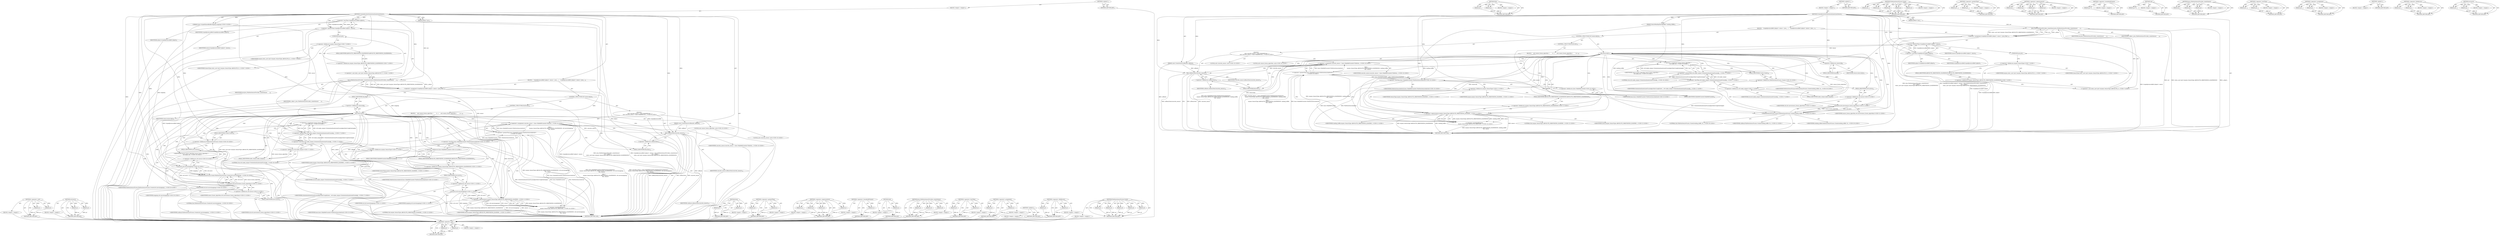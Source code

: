 digraph "std.move" {
vulnerable_141 [label=<(METHOD,&lt;operator&gt;.cast)>];
vulnerable_142 [label=<(PARAM,p1)>];
vulnerable_143 [label=<(PARAM,p2)>];
vulnerable_144 [label=<(BLOCK,&lt;empty&gt;,&lt;empty&gt;)>];
vulnerable_145 [label=<(METHOD_RETURN,ANY)>];
vulnerable_166 [label=<(METHOD,std.move)>];
vulnerable_167 [label=<(PARAM,p1)>];
vulnerable_168 [label=<(PARAM,p2)>];
vulnerable_169 [label=<(BLOCK,&lt;empty&gt;,&lt;empty&gt;)>];
vulnerable_170 [label=<(METHOD_RETURN,ANY)>];
vulnerable_6 [label=<(METHOD,&lt;global&gt;)<SUB>1</SUB>>];
vulnerable_7 [label=<(BLOCK,&lt;empty&gt;,&lt;empty&gt;)<SUB>1</SUB>>];
vulnerable_8 [label=<(METHOD,CreateAbsoluteOrientationQuaternionSensor)<SUB>1</SUB>>];
vulnerable_9 [label=<(PARAM,JNIEnv* env)<SUB>2</SUB>>];
vulnerable_10 [label="<(PARAM,mojo::ScopedSharedBufferMapping mapping)<SUB>3</SUB>>"];
vulnerable_11 [label=<(PARAM,const CreateSensorCallback&amp; callback)<SUB>4</SUB>>];
vulnerable_12 [label=<(BLOCK,{
   ScopedJavaLocalRef&lt;jobject&gt; sensor = Java_...,{
   ScopedJavaLocalRef&lt;jobject&gt; sensor = Java_...)<SUB>4</SUB>>];
vulnerable_13 [label=<(&lt;operator&gt;.assignment,ScopedJavaLocalRef&lt;jobject&gt; sensor = Java_Platf...)<SUB>5</SUB>>];
vulnerable_14 [label=<(&lt;operator&gt;.greaterThan,ScopedJavaLocalRef&lt;jobject&gt; sensor)<SUB>5</SUB>>];
vulnerable_15 [label=<(&lt;operator&gt;.lessThan,ScopedJavaLocalRef&lt;jobject)<SUB>5</SUB>>];
vulnerable_16 [label=<(IDENTIFIER,ScopedJavaLocalRef,ScopedJavaLocalRef&lt;jobject)<SUB>5</SUB>>];
vulnerable_17 [label=<(IDENTIFIER,jobject,ScopedJavaLocalRef&lt;jobject)<SUB>5</SUB>>];
vulnerable_18 [label=<(IDENTIFIER,sensor,ScopedJavaLocalRef&lt;jobject&gt; sensor)<SUB>5</SUB>>];
vulnerable_19 [label=<(Java_PlatformSensorProvider_createSensor,Java_PlatformSensorProvider_createSensor(
     ...)<SUB>5</SUB>>];
vulnerable_20 [label=<(IDENTIFIER,env,Java_PlatformSensorProvider_createSensor(
     ...)<SUB>6</SUB>>];
vulnerable_21 [label=<(IDENTIFIER,j_object_,Java_PlatformSensorProvider_createSensor(
     ...)<SUB>6</SUB>>];
vulnerable_22 [label="<(&lt;operator&gt;.cast,static_cast&lt;jint&gt;(mojom::SensorType::ABSOLUTE_O...)<SUB>7</SUB>>"];
vulnerable_23 [label=<(UNKNOWN,jint,jint)<SUB>7</SUB>>];
vulnerable_24 [label="<(&lt;operator&gt;.fieldAccess,mojom::SensorType::ABSOLUTE_ORIENTATION_QUATERNION)<SUB>7</SUB>>"];
vulnerable_25 [label="<(&lt;operator&gt;.fieldAccess,mojom::SensorType)<SUB>7</SUB>>"];
vulnerable_26 [label="<(IDENTIFIER,mojom,static_cast&lt;jint&gt;(mojom::SensorType::ABSOLUTE_O...)<SUB>7</SUB>>"];
vulnerable_27 [label="<(IDENTIFIER,SensorType,static_cast&lt;jint&gt;(mojom::SensorType::ABSOLUTE_O...)<SUB>7</SUB>>"];
vulnerable_28 [label=<(FIELD_IDENTIFIER,ABSOLUTE_ORIENTATION_QUATERNION,ABSOLUTE_ORIENTATION_QUATERNION)<SUB>7</SUB>>];
vulnerable_29 [label=<(CONTROL_STRUCTURE,IF,if (sensor.obj()))<SUB>9</SUB>>];
vulnerable_30 [label=<(obj,sensor.obj())<SUB>9</SUB>>];
vulnerable_31 [label=<(&lt;operator&gt;.fieldAccess,sensor.obj)<SUB>9</SUB>>];
vulnerable_32 [label=<(IDENTIFIER,sensor,sensor.obj())<SUB>9</SUB>>];
vulnerable_33 [label=<(FIELD_IDENTIFIER,obj,obj)<SUB>9</SUB>>];
vulnerable_34 [label="<(BLOCK,{
     auto concrete_sensor = base::MakeRefCoun...,{
     auto concrete_sensor = base::MakeRefCoun...)<SUB>9</SUB>>"];
vulnerable_35 [label="<(LOCAL,auto concrete_sensor: auto)<SUB>10</SUB>>"];
vulnerable_36 [label="<(&lt;operator&gt;.assignment,concrete_sensor = base::MakeRefCounted&lt;Platform...)<SUB>10</SUB>>"];
vulnerable_37 [label="<(IDENTIFIER,concrete_sensor,concrete_sensor = base::MakeRefCounted&lt;Platform...)<SUB>10</SUB>>"];
vulnerable_38 [label="<(&lt;operator&gt;.greaterThan,base::MakeRefCounted&lt;PlatformSensorAndroid&gt;(
  ...)<SUB>10</SUB>>"];
vulnerable_39 [label="<(&lt;operator&gt;.lessThan,base::MakeRefCounted&lt;PlatformSensorAndroid)<SUB>10</SUB>>"];
vulnerable_40 [label="<(&lt;operator&gt;.fieldAccess,base::MakeRefCounted)<SUB>10</SUB>>"];
vulnerable_41 [label="<(IDENTIFIER,base,base::MakeRefCounted&lt;PlatformSensorAndroid)<SUB>10</SUB>>"];
vulnerable_42 [label=<(FIELD_IDENTIFIER,MakeRefCounted,MakeRefCounted)<SUB>10</SUB>>];
vulnerable_43 [label="<(IDENTIFIER,PlatformSensorAndroid,base::MakeRefCounted&lt;PlatformSensorAndroid)<SUB>10</SUB>>"];
vulnerable_44 [label="<(&lt;operator&gt;.bracketedPrimary,(
        mojom::SensorType::ABSOLUTE_ORIENTATI...)<SUB>10</SUB>>"];
vulnerable_45 [label="<(&lt;operator&gt;.expressionList,mojom::SensorType::ABSOLUTE_ORIENTATION_QUATERN...)<SUB>11</SUB>>"];
vulnerable_46 [label="<(&lt;operator&gt;.fieldAccess,mojom::SensorType::ABSOLUTE_ORIENTATION_QUATERNION)<SUB>11</SUB>>"];
vulnerable_47 [label="<(&lt;operator&gt;.fieldAccess,mojom::SensorType)<SUB>11</SUB>>"];
vulnerable_48 [label="<(IDENTIFIER,mojom,mojom::SensorType::ABSOLUTE_ORIENTATION_QUATERN...)<SUB>11</SUB>>"];
vulnerable_49 [label="<(IDENTIFIER,SensorType,mojom::SensorType::ABSOLUTE_ORIENTATION_QUATERN...)<SUB>11</SUB>>"];
vulnerable_50 [label=<(FIELD_IDENTIFIER,ABSOLUTE_ORIENTATION_QUATERNION,ABSOLUTE_ORIENTATION_QUATERNION)<SUB>11</SUB>>];
vulnerable_51 [label="<(std.move,std::move(mapping))<SUB>11</SUB>>"];
vulnerable_52 [label="<(&lt;operator&gt;.fieldAccess,std::move)<SUB>11</SUB>>"];
vulnerable_53 [label="<(IDENTIFIER,std,std::move(mapping))<SUB>11</SUB>>"];
vulnerable_54 [label=<(FIELD_IDENTIFIER,move,move)<SUB>11</SUB>>];
vulnerable_55 [label="<(IDENTIFIER,mapping,std::move(mapping))<SUB>11</SUB>>"];
vulnerable_56 [label="<(LITERAL,this,mojom::SensorType::ABSOLUTE_ORIENTATION_QUATERN...)<SUB>12</SUB>>"];
vulnerable_57 [label="<(IDENTIFIER,sensor,mojom::SensorType::ABSOLUTE_ORIENTATION_QUATERN...)<SUB>12</SUB>>"];
vulnerable_58 [label=<(Run,callback.Run(concrete_sensor))<SUB>14</SUB>>];
vulnerable_59 [label=<(&lt;operator&gt;.fieldAccess,callback.Run)<SUB>14</SUB>>];
vulnerable_60 [label=<(IDENTIFIER,callback,callback.Run(concrete_sensor))<SUB>14</SUB>>];
vulnerable_61 [label=<(FIELD_IDENTIFIER,Run,Run)<SUB>14</SUB>>];
vulnerable_62 [label=<(IDENTIFIER,concrete_sensor,callback.Run(concrete_sensor))<SUB>14</SUB>>];
vulnerable_63 [label=<(CONTROL_STRUCTURE,ELSE,else)<SUB>15</SUB>>];
vulnerable_64 [label=<(BLOCK,{
    auto sensor_fusion_algorithm =
        st...,{
    auto sensor_fusion_algorithm =
        st...)<SUB>15</SUB>>];
vulnerable_65 [label="<(LOCAL,auto sensor_fusion_algorithm: auto)<SUB>16</SUB>>"];
vulnerable_66 [label="<(&lt;operator&gt;.assignment,sensor_fusion_algorithm =
        std::make_uni...)<SUB>16</SUB>>"];
vulnerable_67 [label="<(IDENTIFIER,sensor_fusion_algorithm,sensor_fusion_algorithm =
        std::make_uni...)<SUB>16</SUB>>"];
vulnerable_68 [label="<(&lt;operator&gt;.greaterThan,std::make_unique&lt;OrientationQuaternionFusionAlg...)<SUB>17</SUB>>"];
vulnerable_69 [label="<(&lt;operator&gt;.lessThan,std::make_unique&lt;OrientationQuaternionFusionAlg...)<SUB>17</SUB>>"];
vulnerable_70 [label="<(&lt;operator&gt;.fieldAccess,std::make_unique)<SUB>17</SUB>>"];
vulnerable_71 [label="<(IDENTIFIER,std,std::make_unique&lt;OrientationQuaternionFusionAlg...)<SUB>17</SUB>>"];
vulnerable_72 [label=<(FIELD_IDENTIFIER,make_unique,make_unique)<SUB>17</SUB>>];
vulnerable_73 [label="<(IDENTIFIER,OrientationQuaternionFusionAlgorithmUsingEulerA...,std::make_unique&lt;OrientationQuaternionFusionAlg...)<SUB>17</SUB>>"];
vulnerable_74 [label="<(LITERAL,true,std::make_unique&lt;OrientationQuaternionFusionAlg...)<SUB>18</SUB>>"];
vulnerable_75 [label="<(PlatformSensorFusion.Create,PlatformSensorFusion::Create(std::move(mapping)...)<SUB>20</SUB>>"];
vulnerable_76 [label="<(&lt;operator&gt;.fieldAccess,PlatformSensorFusion::Create)<SUB>20</SUB>>"];
vulnerable_77 [label="<(IDENTIFIER,PlatformSensorFusion,PlatformSensorFusion::Create(std::move(mapping)...)<SUB>20</SUB>>"];
vulnerable_78 [label=<(FIELD_IDENTIFIER,Create,Create)<SUB>20</SUB>>];
vulnerable_79 [label="<(std.move,std::move(mapping))<SUB>20</SUB>>"];
vulnerable_80 [label="<(&lt;operator&gt;.fieldAccess,std::move)<SUB>20</SUB>>"];
vulnerable_81 [label="<(IDENTIFIER,std,std::move(mapping))<SUB>20</SUB>>"];
vulnerable_82 [label=<(FIELD_IDENTIFIER,move,move)<SUB>20</SUB>>];
vulnerable_83 [label="<(IDENTIFIER,mapping,std::move(mapping))<SUB>20</SUB>>"];
vulnerable_84 [label="<(LITERAL,this,PlatformSensorFusion::Create(std::move(mapping)...)<SUB>20</SUB>>"];
vulnerable_85 [label="<(std.move,std::move(sensor_fusion_algorithm))<SUB>21</SUB>>"];
vulnerable_86 [label="<(&lt;operator&gt;.fieldAccess,std::move)<SUB>21</SUB>>"];
vulnerable_87 [label="<(IDENTIFIER,std,std::move(sensor_fusion_algorithm))<SUB>21</SUB>>"];
vulnerable_88 [label=<(FIELD_IDENTIFIER,move,move)<SUB>21</SUB>>];
vulnerable_89 [label="<(IDENTIFIER,sensor_fusion_algorithm,std::move(sensor_fusion_algorithm))<SUB>21</SUB>>"];
vulnerable_90 [label="<(IDENTIFIER,callback,PlatformSensorFusion::Create(std::move(mapping)...)<SUB>21</SUB>>"];
vulnerable_91 [label=<(METHOD_RETURN,void)<SUB>1</SUB>>];
vulnerable_93 [label=<(METHOD_RETURN,ANY)<SUB>1</SUB>>];
vulnerable_171 [label=<(METHOD,Run)>];
vulnerable_172 [label=<(PARAM,p1)>];
vulnerable_173 [label=<(PARAM,p2)>];
vulnerable_174 [label=<(BLOCK,&lt;empty&gt;,&lt;empty&gt;)>];
vulnerable_175 [label=<(METHOD_RETURN,ANY)>];
vulnerable_125 [label=<(METHOD,&lt;operator&gt;.greaterThan)>];
vulnerable_126 [label=<(PARAM,p1)>];
vulnerable_127 [label=<(PARAM,p2)>];
vulnerable_128 [label=<(BLOCK,&lt;empty&gt;,&lt;empty&gt;)>];
vulnerable_129 [label=<(METHOD_RETURN,ANY)>];
vulnerable_159 [label=<(METHOD,&lt;operator&gt;.expressionList)>];
vulnerable_160 [label=<(PARAM,p1)>];
vulnerable_161 [label=<(PARAM,p2)>];
vulnerable_162 [label=<(PARAM,p3)>];
vulnerable_163 [label=<(PARAM,p4)>];
vulnerable_164 [label=<(BLOCK,&lt;empty&gt;,&lt;empty&gt;)>];
vulnerable_165 [label=<(METHOD_RETURN,ANY)>];
vulnerable_155 [label=<(METHOD,&lt;operator&gt;.bracketedPrimary)>];
vulnerable_156 [label=<(PARAM,p1)>];
vulnerable_157 [label=<(BLOCK,&lt;empty&gt;,&lt;empty&gt;)>];
vulnerable_158 [label=<(METHOD_RETURN,ANY)>];
vulnerable_151 [label=<(METHOD,obj)>];
vulnerable_152 [label=<(PARAM,p1)>];
vulnerable_153 [label=<(BLOCK,&lt;empty&gt;,&lt;empty&gt;)>];
vulnerable_154 [label=<(METHOD_RETURN,ANY)>];
vulnerable_135 [label=<(METHOD,Java_PlatformSensorProvider_createSensor)>];
vulnerable_136 [label=<(PARAM,p1)>];
vulnerable_137 [label=<(PARAM,p2)>];
vulnerable_138 [label=<(PARAM,p3)>];
vulnerable_139 [label=<(BLOCK,&lt;empty&gt;,&lt;empty&gt;)>];
vulnerable_140 [label=<(METHOD_RETURN,ANY)>];
vulnerable_130 [label=<(METHOD,&lt;operator&gt;.lessThan)>];
vulnerable_131 [label=<(PARAM,p1)>];
vulnerable_132 [label=<(PARAM,p2)>];
vulnerable_133 [label=<(BLOCK,&lt;empty&gt;,&lt;empty&gt;)>];
vulnerable_134 [label=<(METHOD_RETURN,ANY)>];
vulnerable_120 [label=<(METHOD,&lt;operator&gt;.assignment)>];
vulnerable_121 [label=<(PARAM,p1)>];
vulnerable_122 [label=<(PARAM,p2)>];
vulnerable_123 [label=<(BLOCK,&lt;empty&gt;,&lt;empty&gt;)>];
vulnerable_124 [label=<(METHOD_RETURN,ANY)>];
vulnerable_114 [label=<(METHOD,&lt;global&gt;)<SUB>1</SUB>>];
vulnerable_115 [label=<(BLOCK,&lt;empty&gt;,&lt;empty&gt;)>];
vulnerable_116 [label=<(METHOD_RETURN,ANY)>];
vulnerable_146 [label=<(METHOD,&lt;operator&gt;.fieldAccess)>];
vulnerable_147 [label=<(PARAM,p1)>];
vulnerable_148 [label=<(PARAM,p2)>];
vulnerable_149 [label=<(BLOCK,&lt;empty&gt;,&lt;empty&gt;)>];
vulnerable_150 [label=<(METHOD_RETURN,ANY)>];
vulnerable_176 [label=<(METHOD,PlatformSensorFusion.Create)>];
vulnerable_177 [label=<(PARAM,p1)>];
vulnerable_178 [label=<(PARAM,p2)>];
vulnerable_179 [label=<(PARAM,p3)>];
vulnerable_180 [label=<(PARAM,p4)>];
vulnerable_181 [label=<(PARAM,p5)>];
vulnerable_182 [label=<(BLOCK,&lt;empty&gt;,&lt;empty&gt;)>];
vulnerable_183 [label=<(METHOD_RETURN,ANY)>];
fixed_133 [label=<(METHOD,&lt;operator&gt;.cast)>];
fixed_134 [label=<(PARAM,p1)>];
fixed_135 [label=<(PARAM,p2)>];
fixed_136 [label=<(BLOCK,&lt;empty&gt;,&lt;empty&gt;)>];
fixed_137 [label=<(METHOD_RETURN,ANY)>];
fixed_158 [label=<(METHOD,Run)>];
fixed_159 [label=<(PARAM,p1)>];
fixed_160 [label=<(PARAM,p2)>];
fixed_161 [label=<(BLOCK,&lt;empty&gt;,&lt;empty&gt;)>];
fixed_162 [label=<(METHOD_RETURN,ANY)>];
fixed_6 [label=<(METHOD,&lt;global&gt;)<SUB>1</SUB>>];
fixed_7 [label=<(BLOCK,&lt;empty&gt;,&lt;empty&gt;)<SUB>1</SUB>>];
fixed_8 [label=<(METHOD,CreateAbsoluteOrientationQuaternionSensor)<SUB>1</SUB>>];
fixed_9 [label=<(PARAM,JNIEnv* env)<SUB>2</SUB>>];
fixed_10 [label=<(PARAM,SensorReadingSharedBuffer* reading_buffer)<SUB>3</SUB>>];
fixed_11 [label=<(PARAM,const CreateSensorCallback&amp; callback)<SUB>4</SUB>>];
fixed_12 [label=<(BLOCK,{
   ScopedJavaLocalRef&lt;jobject&gt; sensor = Java_...,{
   ScopedJavaLocalRef&lt;jobject&gt; sensor = Java_...)<SUB>4</SUB>>];
fixed_13 [label=<(&lt;operator&gt;.assignment,ScopedJavaLocalRef&lt;jobject&gt; sensor = Java_Platf...)<SUB>5</SUB>>];
fixed_14 [label=<(&lt;operator&gt;.greaterThan,ScopedJavaLocalRef&lt;jobject&gt; sensor)<SUB>5</SUB>>];
fixed_15 [label=<(&lt;operator&gt;.lessThan,ScopedJavaLocalRef&lt;jobject)<SUB>5</SUB>>];
fixed_16 [label=<(IDENTIFIER,ScopedJavaLocalRef,ScopedJavaLocalRef&lt;jobject)<SUB>5</SUB>>];
fixed_17 [label=<(IDENTIFIER,jobject,ScopedJavaLocalRef&lt;jobject)<SUB>5</SUB>>];
fixed_18 [label=<(IDENTIFIER,sensor,ScopedJavaLocalRef&lt;jobject&gt; sensor)<SUB>5</SUB>>];
fixed_19 [label=<(Java_PlatformSensorProvider_createSensor,Java_PlatformSensorProvider_createSensor(
     ...)<SUB>5</SUB>>];
fixed_20 [label=<(IDENTIFIER,env,Java_PlatformSensorProvider_createSensor(
     ...)<SUB>6</SUB>>];
fixed_21 [label=<(IDENTIFIER,j_object_,Java_PlatformSensorProvider_createSensor(
     ...)<SUB>6</SUB>>];
fixed_22 [label="<(&lt;operator&gt;.cast,static_cast&lt;jint&gt;(mojom::SensorType::ABSOLUTE_O...)<SUB>7</SUB>>"];
fixed_23 [label=<(UNKNOWN,jint,jint)<SUB>7</SUB>>];
fixed_24 [label="<(&lt;operator&gt;.fieldAccess,mojom::SensorType::ABSOLUTE_ORIENTATION_QUATERNION)<SUB>7</SUB>>"];
fixed_25 [label="<(&lt;operator&gt;.fieldAccess,mojom::SensorType)<SUB>7</SUB>>"];
fixed_26 [label="<(IDENTIFIER,mojom,static_cast&lt;jint&gt;(mojom::SensorType::ABSOLUTE_O...)<SUB>7</SUB>>"];
fixed_27 [label="<(IDENTIFIER,SensorType,static_cast&lt;jint&gt;(mojom::SensorType::ABSOLUTE_O...)<SUB>7</SUB>>"];
fixed_28 [label=<(FIELD_IDENTIFIER,ABSOLUTE_ORIENTATION_QUATERNION,ABSOLUTE_ORIENTATION_QUATERNION)<SUB>7</SUB>>];
fixed_29 [label=<(CONTROL_STRUCTURE,IF,if (sensor.obj()))<SUB>9</SUB>>];
fixed_30 [label=<(obj,sensor.obj())<SUB>9</SUB>>];
fixed_31 [label=<(&lt;operator&gt;.fieldAccess,sensor.obj)<SUB>9</SUB>>];
fixed_32 [label=<(IDENTIFIER,sensor,sensor.obj())<SUB>9</SUB>>];
fixed_33 [label=<(FIELD_IDENTIFIER,obj,obj)<SUB>9</SUB>>];
fixed_34 [label="<(BLOCK,{
     auto concrete_sensor = base::MakeRefCoun...,{
     auto concrete_sensor = base::MakeRefCoun...)<SUB>9</SUB>>"];
fixed_35 [label="<(LOCAL,auto concrete_sensor: auto)<SUB>10</SUB>>"];
fixed_36 [label="<(&lt;operator&gt;.assignment,concrete_sensor = base::MakeRefCounted&lt;Platform...)<SUB>10</SUB>>"];
fixed_37 [label="<(IDENTIFIER,concrete_sensor,concrete_sensor = base::MakeRefCounted&lt;Platform...)<SUB>10</SUB>>"];
fixed_38 [label="<(&lt;operator&gt;.greaterThan,base::MakeRefCounted&lt;PlatformSensorAndroid&gt;(
  ...)<SUB>10</SUB>>"];
fixed_39 [label="<(&lt;operator&gt;.lessThan,base::MakeRefCounted&lt;PlatformSensorAndroid)<SUB>10</SUB>>"];
fixed_40 [label="<(&lt;operator&gt;.fieldAccess,base::MakeRefCounted)<SUB>10</SUB>>"];
fixed_41 [label="<(IDENTIFIER,base,base::MakeRefCounted&lt;PlatformSensorAndroid)<SUB>10</SUB>>"];
fixed_42 [label=<(FIELD_IDENTIFIER,MakeRefCounted,MakeRefCounted)<SUB>10</SUB>>];
fixed_43 [label="<(IDENTIFIER,PlatformSensorAndroid,base::MakeRefCounted&lt;PlatformSensorAndroid)<SUB>10</SUB>>"];
fixed_44 [label="<(&lt;operator&gt;.bracketedPrimary,(
        mojom::SensorType::ABSOLUTE_ORIENTATI...)<SUB>10</SUB>>"];
fixed_45 [label="<(&lt;operator&gt;.expressionList,mojom::SensorType::ABSOLUTE_ORIENTATION_QUATERN...)<SUB>11</SUB>>"];
fixed_46 [label="<(&lt;operator&gt;.fieldAccess,mojom::SensorType::ABSOLUTE_ORIENTATION_QUATERNION)<SUB>11</SUB>>"];
fixed_47 [label="<(&lt;operator&gt;.fieldAccess,mojom::SensorType)<SUB>11</SUB>>"];
fixed_48 [label="<(IDENTIFIER,mojom,mojom::SensorType::ABSOLUTE_ORIENTATION_QUATERN...)<SUB>11</SUB>>"];
fixed_49 [label="<(IDENTIFIER,SensorType,mojom::SensorType::ABSOLUTE_ORIENTATION_QUATERN...)<SUB>11</SUB>>"];
fixed_50 [label=<(FIELD_IDENTIFIER,ABSOLUTE_ORIENTATION_QUATERNION,ABSOLUTE_ORIENTATION_QUATERNION)<SUB>11</SUB>>];
fixed_51 [label="<(IDENTIFIER,reading_buffer,mojom::SensorType::ABSOLUTE_ORIENTATION_QUATERN...)<SUB>11</SUB>>"];
fixed_52 [label="<(LITERAL,this,mojom::SensorType::ABSOLUTE_ORIENTATION_QUATERN...)<SUB>12</SUB>>"];
fixed_53 [label="<(IDENTIFIER,sensor,mojom::SensorType::ABSOLUTE_ORIENTATION_QUATERN...)<SUB>12</SUB>>"];
fixed_54 [label=<(Run,callback.Run(concrete_sensor))<SUB>14</SUB>>];
fixed_55 [label=<(&lt;operator&gt;.fieldAccess,callback.Run)<SUB>14</SUB>>];
fixed_56 [label=<(IDENTIFIER,callback,callback.Run(concrete_sensor))<SUB>14</SUB>>];
fixed_57 [label=<(FIELD_IDENTIFIER,Run,Run)<SUB>14</SUB>>];
fixed_58 [label=<(IDENTIFIER,concrete_sensor,callback.Run(concrete_sensor))<SUB>14</SUB>>];
fixed_59 [label=<(CONTROL_STRUCTURE,ELSE,else)<SUB>15</SUB>>];
fixed_60 [label=<(BLOCK,{
    auto sensor_fusion_algorithm =
        st...,{
    auto sensor_fusion_algorithm =
        st...)<SUB>15</SUB>>];
fixed_61 [label="<(LOCAL,auto sensor_fusion_algorithm: auto)<SUB>16</SUB>>"];
fixed_62 [label="<(&lt;operator&gt;.assignment,sensor_fusion_algorithm =
        std::make_uni...)<SUB>16</SUB>>"];
fixed_63 [label="<(IDENTIFIER,sensor_fusion_algorithm,sensor_fusion_algorithm =
        std::make_uni...)<SUB>16</SUB>>"];
fixed_64 [label="<(&lt;operator&gt;.greaterThan,std::make_unique&lt;OrientationQuaternionFusionAlg...)<SUB>17</SUB>>"];
fixed_65 [label="<(&lt;operator&gt;.lessThan,std::make_unique&lt;OrientationQuaternionFusionAlg...)<SUB>17</SUB>>"];
fixed_66 [label="<(&lt;operator&gt;.fieldAccess,std::make_unique)<SUB>17</SUB>>"];
fixed_67 [label="<(IDENTIFIER,std,std::make_unique&lt;OrientationQuaternionFusionAlg...)<SUB>17</SUB>>"];
fixed_68 [label=<(FIELD_IDENTIFIER,make_unique,make_unique)<SUB>17</SUB>>];
fixed_69 [label="<(IDENTIFIER,OrientationQuaternionFusionAlgorithmUsingEulerA...,std::make_unique&lt;OrientationQuaternionFusionAlg...)<SUB>17</SUB>>"];
fixed_70 [label="<(LITERAL,true,std::make_unique&lt;OrientationQuaternionFusionAlg...)<SUB>18</SUB>>"];
fixed_71 [label="<(PlatformSensorFusion.Create,PlatformSensorFusion::Create(reading_buffer, th...)<SUB>20</SUB>>"];
fixed_72 [label="<(&lt;operator&gt;.fieldAccess,PlatformSensorFusion::Create)<SUB>20</SUB>>"];
fixed_73 [label="<(IDENTIFIER,PlatformSensorFusion,PlatformSensorFusion::Create(reading_buffer, th...)<SUB>20</SUB>>"];
fixed_74 [label=<(FIELD_IDENTIFIER,Create,Create)<SUB>20</SUB>>];
fixed_75 [label="<(IDENTIFIER,reading_buffer,PlatformSensorFusion::Create(reading_buffer, th...)<SUB>20</SUB>>"];
fixed_76 [label="<(LITERAL,this,PlatformSensorFusion::Create(reading_buffer, th...)<SUB>20</SUB>>"];
fixed_77 [label="<(std.move,std::move(sensor_fusion_algorithm))<SUB>21</SUB>>"];
fixed_78 [label="<(&lt;operator&gt;.fieldAccess,std::move)<SUB>21</SUB>>"];
fixed_79 [label="<(IDENTIFIER,std,std::move(sensor_fusion_algorithm))<SUB>21</SUB>>"];
fixed_80 [label=<(FIELD_IDENTIFIER,move,move)<SUB>21</SUB>>];
fixed_81 [label="<(IDENTIFIER,sensor_fusion_algorithm,std::move(sensor_fusion_algorithm))<SUB>21</SUB>>"];
fixed_82 [label="<(IDENTIFIER,callback,PlatformSensorFusion::Create(reading_buffer, th...)<SUB>21</SUB>>"];
fixed_83 [label=<(METHOD_RETURN,void)<SUB>1</SUB>>];
fixed_85 [label=<(METHOD_RETURN,ANY)<SUB>1</SUB>>];
fixed_163 [label=<(METHOD,PlatformSensorFusion.Create)>];
fixed_164 [label=<(PARAM,p1)>];
fixed_165 [label=<(PARAM,p2)>];
fixed_166 [label=<(PARAM,p3)>];
fixed_167 [label=<(PARAM,p4)>];
fixed_168 [label=<(PARAM,p5)>];
fixed_169 [label=<(BLOCK,&lt;empty&gt;,&lt;empty&gt;)>];
fixed_170 [label=<(METHOD_RETURN,ANY)>];
fixed_117 [label=<(METHOD,&lt;operator&gt;.greaterThan)>];
fixed_118 [label=<(PARAM,p1)>];
fixed_119 [label=<(PARAM,p2)>];
fixed_120 [label=<(BLOCK,&lt;empty&gt;,&lt;empty&gt;)>];
fixed_121 [label=<(METHOD_RETURN,ANY)>];
fixed_151 [label=<(METHOD,&lt;operator&gt;.expressionList)>];
fixed_152 [label=<(PARAM,p1)>];
fixed_153 [label=<(PARAM,p2)>];
fixed_154 [label=<(PARAM,p3)>];
fixed_155 [label=<(PARAM,p4)>];
fixed_156 [label=<(BLOCK,&lt;empty&gt;,&lt;empty&gt;)>];
fixed_157 [label=<(METHOD_RETURN,ANY)>];
fixed_147 [label=<(METHOD,&lt;operator&gt;.bracketedPrimary)>];
fixed_148 [label=<(PARAM,p1)>];
fixed_149 [label=<(BLOCK,&lt;empty&gt;,&lt;empty&gt;)>];
fixed_150 [label=<(METHOD_RETURN,ANY)>];
fixed_143 [label=<(METHOD,obj)>];
fixed_144 [label=<(PARAM,p1)>];
fixed_145 [label=<(BLOCK,&lt;empty&gt;,&lt;empty&gt;)>];
fixed_146 [label=<(METHOD_RETURN,ANY)>];
fixed_127 [label=<(METHOD,Java_PlatformSensorProvider_createSensor)>];
fixed_128 [label=<(PARAM,p1)>];
fixed_129 [label=<(PARAM,p2)>];
fixed_130 [label=<(PARAM,p3)>];
fixed_131 [label=<(BLOCK,&lt;empty&gt;,&lt;empty&gt;)>];
fixed_132 [label=<(METHOD_RETURN,ANY)>];
fixed_122 [label=<(METHOD,&lt;operator&gt;.lessThan)>];
fixed_123 [label=<(PARAM,p1)>];
fixed_124 [label=<(PARAM,p2)>];
fixed_125 [label=<(BLOCK,&lt;empty&gt;,&lt;empty&gt;)>];
fixed_126 [label=<(METHOD_RETURN,ANY)>];
fixed_112 [label=<(METHOD,&lt;operator&gt;.assignment)>];
fixed_113 [label=<(PARAM,p1)>];
fixed_114 [label=<(PARAM,p2)>];
fixed_115 [label=<(BLOCK,&lt;empty&gt;,&lt;empty&gt;)>];
fixed_116 [label=<(METHOD_RETURN,ANY)>];
fixed_106 [label=<(METHOD,&lt;global&gt;)<SUB>1</SUB>>];
fixed_107 [label=<(BLOCK,&lt;empty&gt;,&lt;empty&gt;)>];
fixed_108 [label=<(METHOD_RETURN,ANY)>];
fixed_138 [label=<(METHOD,&lt;operator&gt;.fieldAccess)>];
fixed_139 [label=<(PARAM,p1)>];
fixed_140 [label=<(PARAM,p2)>];
fixed_141 [label=<(BLOCK,&lt;empty&gt;,&lt;empty&gt;)>];
fixed_142 [label=<(METHOD_RETURN,ANY)>];
fixed_171 [label=<(METHOD,std.move)>];
fixed_172 [label=<(PARAM,p1)>];
fixed_173 [label=<(PARAM,p2)>];
fixed_174 [label=<(BLOCK,&lt;empty&gt;,&lt;empty&gt;)>];
fixed_175 [label=<(METHOD_RETURN,ANY)>];
vulnerable_141 -> vulnerable_142  [key=0, label="AST: "];
vulnerable_141 -> vulnerable_142  [key=1, label="DDG: "];
vulnerable_141 -> vulnerable_144  [key=0, label="AST: "];
vulnerable_141 -> vulnerable_143  [key=0, label="AST: "];
vulnerable_141 -> vulnerable_143  [key=1, label="DDG: "];
vulnerable_141 -> vulnerable_145  [key=0, label="AST: "];
vulnerable_141 -> vulnerable_145  [key=1, label="CFG: "];
vulnerable_142 -> vulnerable_145  [key=0, label="DDG: p1"];
vulnerable_143 -> vulnerable_145  [key=0, label="DDG: p2"];
vulnerable_144 -> fixed_133  [key=0];
vulnerable_145 -> fixed_133  [key=0];
vulnerable_166 -> vulnerable_167  [key=0, label="AST: "];
vulnerable_166 -> vulnerable_167  [key=1, label="DDG: "];
vulnerable_166 -> vulnerable_169  [key=0, label="AST: "];
vulnerable_166 -> vulnerable_168  [key=0, label="AST: "];
vulnerable_166 -> vulnerable_168  [key=1, label="DDG: "];
vulnerable_166 -> vulnerable_170  [key=0, label="AST: "];
vulnerable_166 -> vulnerable_170  [key=1, label="CFG: "];
vulnerable_167 -> vulnerable_170  [key=0, label="DDG: p1"];
vulnerable_168 -> vulnerable_170  [key=0, label="DDG: p2"];
vulnerable_169 -> fixed_133  [key=0];
vulnerable_170 -> fixed_133  [key=0];
vulnerable_6 -> vulnerable_7  [key=0, label="AST: "];
vulnerable_6 -> vulnerable_93  [key=0, label="AST: "];
vulnerable_6 -> vulnerable_93  [key=1, label="CFG: "];
vulnerable_7 -> vulnerable_8  [key=0, label="AST: "];
vulnerable_8 -> vulnerable_9  [key=0, label="AST: "];
vulnerable_8 -> vulnerable_9  [key=1, label="DDG: "];
vulnerable_8 -> vulnerable_10  [key=0, label="AST: "];
vulnerable_8 -> vulnerable_10  [key=1, label="DDG: "];
vulnerable_8 -> vulnerable_11  [key=0, label="AST: "];
vulnerable_8 -> vulnerable_11  [key=1, label="DDG: "];
vulnerable_8 -> vulnerable_12  [key=0, label="AST: "];
vulnerable_8 -> vulnerable_91  [key=0, label="AST: "];
vulnerable_8 -> vulnerable_15  [key=0, label="CFG: "];
vulnerable_8 -> vulnerable_15  [key=1, label="DDG: "];
vulnerable_8 -> vulnerable_14  [key=0, label="DDG: "];
vulnerable_8 -> vulnerable_19  [key=0, label="DDG: "];
vulnerable_8 -> vulnerable_58  [key=0, label="DDG: "];
vulnerable_8 -> vulnerable_75  [key=0, label="DDG: "];
vulnerable_8 -> vulnerable_39  [key=0, label="DDG: "];
vulnerable_8 -> vulnerable_68  [key=0, label="DDG: "];
vulnerable_8 -> vulnerable_79  [key=0, label="DDG: "];
vulnerable_8 -> vulnerable_85  [key=0, label="DDG: "];
vulnerable_8 -> vulnerable_45  [key=0, label="DDG: "];
vulnerable_8 -> vulnerable_69  [key=0, label="DDG: "];
vulnerable_8 -> vulnerable_51  [key=0, label="DDG: "];
vulnerable_9 -> vulnerable_19  [key=0, label="DDG: env"];
vulnerable_10 -> vulnerable_79  [key=0, label="DDG: mapping"];
vulnerable_10 -> vulnerable_51  [key=0, label="DDG: mapping"];
vulnerable_11 -> vulnerable_91  [key=0, label="DDG: callback"];
vulnerable_11 -> vulnerable_58  [key=0, label="DDG: callback"];
vulnerable_11 -> vulnerable_75  [key=0, label="DDG: callback"];
vulnerable_12 -> vulnerable_13  [key=0, label="AST: "];
vulnerable_12 -> vulnerable_29  [key=0, label="AST: "];
vulnerable_13 -> vulnerable_14  [key=0, label="AST: "];
vulnerable_13 -> vulnerable_19  [key=0, label="AST: "];
vulnerable_13 -> vulnerable_33  [key=0, label="CFG: "];
vulnerable_13 -> vulnerable_91  [key=0, label="DDG: ScopedJavaLocalRef&lt;jobject&gt; sensor"];
vulnerable_13 -> vulnerable_91  [key=1, label="DDG: Java_PlatformSensorProvider_createSensor(
       env, j_object_,
       static_cast&lt;jint&gt;(mojom::SensorType::ABSOLUTE_ORIENTATION_QUATERNION))"];
vulnerable_13 -> vulnerable_91  [key=2, label="DDG: ScopedJavaLocalRef&lt;jobject&gt; sensor = Java_PlatformSensorProvider_createSensor(
       env, j_object_,
       static_cast&lt;jint&gt;(mojom::SensorType::ABSOLUTE_ORIENTATION_QUATERNION))"];
vulnerable_14 -> vulnerable_15  [key=0, label="AST: "];
vulnerable_14 -> vulnerable_18  [key=0, label="AST: "];
vulnerable_14 -> vulnerable_23  [key=0, label="CFG: "];
vulnerable_14 -> vulnerable_91  [key=0, label="DDG: ScopedJavaLocalRef&lt;jobject"];
vulnerable_14 -> vulnerable_30  [key=0, label="DDG: sensor"];
vulnerable_14 -> vulnerable_45  [key=0, label="DDG: sensor"];
vulnerable_15 -> vulnerable_16  [key=0, label="AST: "];
vulnerable_15 -> vulnerable_17  [key=0, label="AST: "];
vulnerable_15 -> vulnerable_14  [key=0, label="CFG: "];
vulnerable_15 -> vulnerable_14  [key=1, label="DDG: ScopedJavaLocalRef"];
vulnerable_15 -> vulnerable_14  [key=2, label="DDG: jobject"];
vulnerable_15 -> vulnerable_91  [key=0, label="DDG: jobject"];
vulnerable_15 -> vulnerable_91  [key=1, label="DDG: ScopedJavaLocalRef"];
vulnerable_16 -> fixed_133  [key=0];
vulnerable_17 -> fixed_133  [key=0];
vulnerable_18 -> fixed_133  [key=0];
vulnerable_19 -> vulnerable_20  [key=0, label="AST: "];
vulnerable_19 -> vulnerable_21  [key=0, label="AST: "];
vulnerable_19 -> vulnerable_22  [key=0, label="AST: "];
vulnerable_19 -> vulnerable_13  [key=0, label="CFG: "];
vulnerable_19 -> vulnerable_13  [key=1, label="DDG: env"];
vulnerable_19 -> vulnerable_13  [key=2, label="DDG: j_object_"];
vulnerable_19 -> vulnerable_13  [key=3, label="DDG: static_cast&lt;jint&gt;(mojom::SensorType::ABSOLUTE_ORIENTATION_QUATERNION)"];
vulnerable_19 -> vulnerable_91  [key=0, label="DDG: env"];
vulnerable_19 -> vulnerable_91  [key=1, label="DDG: static_cast&lt;jint&gt;(mojom::SensorType::ABSOLUTE_ORIENTATION_QUATERNION)"];
vulnerable_19 -> vulnerable_91  [key=2, label="DDG: j_object_"];
vulnerable_20 -> fixed_133  [key=0];
vulnerable_21 -> fixed_133  [key=0];
vulnerable_22 -> vulnerable_23  [key=0, label="AST: "];
vulnerable_22 -> vulnerable_24  [key=0, label="AST: "];
vulnerable_22 -> vulnerable_19  [key=0, label="CFG: "];
vulnerable_23 -> vulnerable_25  [key=0, label="CFG: "];
vulnerable_24 -> vulnerable_25  [key=0, label="AST: "];
vulnerable_24 -> vulnerable_28  [key=0, label="AST: "];
vulnerable_24 -> vulnerable_22  [key=0, label="CFG: "];
vulnerable_25 -> vulnerable_26  [key=0, label="AST: "];
vulnerable_25 -> vulnerable_27  [key=0, label="AST: "];
vulnerable_25 -> vulnerable_28  [key=0, label="CFG: "];
vulnerable_26 -> fixed_133  [key=0];
vulnerable_27 -> fixed_133  [key=0];
vulnerable_28 -> vulnerable_24  [key=0, label="CFG: "];
vulnerable_29 -> vulnerable_30  [key=0, label="AST: "];
vulnerable_29 -> vulnerable_34  [key=0, label="AST: "];
vulnerable_29 -> vulnerable_63  [key=0, label="AST: "];
vulnerable_30 -> vulnerable_31  [key=0, label="AST: "];
vulnerable_30 -> vulnerable_42  [key=0, label="CFG: "];
vulnerable_30 -> vulnerable_42  [key=1, label="CDG: "];
vulnerable_30 -> vulnerable_72  [key=0, label="CFG: "];
vulnerable_30 -> vulnerable_72  [key=1, label="CDG: "];
vulnerable_30 -> vulnerable_91  [key=0, label="DDG: sensor.obj()"];
vulnerable_30 -> vulnerable_45  [key=0, label="DDG: sensor.obj"];
vulnerable_30 -> vulnerable_45  [key=1, label="CDG: "];
vulnerable_30 -> vulnerable_47  [key=0, label="CDG: "];
vulnerable_30 -> vulnerable_68  [key=0, label="CDG: "];
vulnerable_30 -> vulnerable_51  [key=0, label="CDG: "];
vulnerable_30 -> vulnerable_66  [key=0, label="CDG: "];
vulnerable_30 -> vulnerable_75  [key=0, label="CDG: "];
vulnerable_30 -> vulnerable_52  [key=0, label="CDG: "];
vulnerable_30 -> vulnerable_46  [key=0, label="CDG: "];
vulnerable_30 -> vulnerable_85  [key=0, label="CDG: "];
vulnerable_30 -> vulnerable_38  [key=0, label="CDG: "];
vulnerable_30 -> vulnerable_69  [key=0, label="CDG: "];
vulnerable_30 -> vulnerable_40  [key=0, label="CDG: "];
vulnerable_30 -> vulnerable_76  [key=0, label="CDG: "];
vulnerable_30 -> vulnerable_50  [key=0, label="CDG: "];
vulnerable_30 -> vulnerable_59  [key=0, label="CDG: "];
vulnerable_30 -> vulnerable_44  [key=0, label="CDG: "];
vulnerable_30 -> vulnerable_82  [key=0, label="CDG: "];
vulnerable_30 -> vulnerable_54  [key=0, label="CDG: "];
vulnerable_30 -> vulnerable_79  [key=0, label="CDG: "];
vulnerable_30 -> vulnerable_80  [key=0, label="CDG: "];
vulnerable_30 -> vulnerable_58  [key=0, label="CDG: "];
vulnerable_30 -> vulnerable_61  [key=0, label="CDG: "];
vulnerable_30 -> vulnerable_36  [key=0, label="CDG: "];
vulnerable_30 -> vulnerable_88  [key=0, label="CDG: "];
vulnerable_30 -> vulnerable_70  [key=0, label="CDG: "];
vulnerable_30 -> vulnerable_78  [key=0, label="CDG: "];
vulnerable_30 -> vulnerable_39  [key=0, label="CDG: "];
vulnerable_30 -> vulnerable_86  [key=0, label="CDG: "];
vulnerable_31 -> vulnerable_32  [key=0, label="AST: "];
vulnerable_31 -> vulnerable_33  [key=0, label="AST: "];
vulnerable_31 -> vulnerable_30  [key=0, label="CFG: "];
vulnerable_32 -> fixed_133  [key=0];
vulnerable_33 -> vulnerable_31  [key=0, label="CFG: "];
vulnerable_34 -> vulnerable_35  [key=0, label="AST: "];
vulnerable_34 -> vulnerable_36  [key=0, label="AST: "];
vulnerable_34 -> vulnerable_58  [key=0, label="AST: "];
vulnerable_35 -> fixed_133  [key=0];
vulnerable_36 -> vulnerable_37  [key=0, label="AST: "];
vulnerable_36 -> vulnerable_38  [key=0, label="AST: "];
vulnerable_36 -> vulnerable_61  [key=0, label="CFG: "];
vulnerable_36 -> vulnerable_91  [key=0, label="DDG: base::MakeRefCounted&lt;PlatformSensorAndroid&gt;(
        mojom::SensorType::ABSOLUTE_ORIENTATION_QUATERNION, std::move(mapping),
         this, sensor)"];
vulnerable_36 -> vulnerable_91  [key=1, label="DDG: concrete_sensor = base::MakeRefCounted&lt;PlatformSensorAndroid&gt;(
        mojom::SensorType::ABSOLUTE_ORIENTATION_QUATERNION, std::move(mapping),
         this, sensor)"];
vulnerable_36 -> vulnerable_58  [key=0, label="DDG: concrete_sensor"];
vulnerable_37 -> fixed_133  [key=0];
vulnerable_38 -> vulnerable_39  [key=0, label="AST: "];
vulnerable_38 -> vulnerable_44  [key=0, label="AST: "];
vulnerable_38 -> vulnerable_36  [key=0, label="CFG: "];
vulnerable_38 -> vulnerable_36  [key=1, label="DDG: base::MakeRefCounted&lt;PlatformSensorAndroid"];
vulnerable_38 -> vulnerable_36  [key=2, label="DDG: (
        mojom::SensorType::ABSOLUTE_ORIENTATION_QUATERNION, std::move(mapping),
         this, sensor)"];
vulnerable_38 -> vulnerable_91  [key=0, label="DDG: base::MakeRefCounted&lt;PlatformSensorAndroid"];
vulnerable_38 -> vulnerable_91  [key=1, label="DDG: (
        mojom::SensorType::ABSOLUTE_ORIENTATION_QUATERNION, std::move(mapping),
         this, sensor)"];
vulnerable_39 -> vulnerable_40  [key=0, label="AST: "];
vulnerable_39 -> vulnerable_43  [key=0, label="AST: "];
vulnerable_39 -> vulnerable_47  [key=0, label="CFG: "];
vulnerable_39 -> vulnerable_91  [key=0, label="DDG: base::MakeRefCounted"];
vulnerable_39 -> vulnerable_91  [key=1, label="DDG: PlatformSensorAndroid"];
vulnerable_39 -> vulnerable_38  [key=0, label="DDG: base::MakeRefCounted"];
vulnerable_39 -> vulnerable_38  [key=1, label="DDG: PlatformSensorAndroid"];
vulnerable_40 -> vulnerable_41  [key=0, label="AST: "];
vulnerable_40 -> vulnerable_42  [key=0, label="AST: "];
vulnerable_40 -> vulnerable_39  [key=0, label="CFG: "];
vulnerable_41 -> fixed_133  [key=0];
vulnerable_42 -> vulnerable_40  [key=0, label="CFG: "];
vulnerable_43 -> fixed_133  [key=0];
vulnerable_44 -> vulnerable_45  [key=0, label="AST: "];
vulnerable_44 -> vulnerable_38  [key=0, label="CFG: "];
vulnerable_44 -> vulnerable_38  [key=1, label="DDG: mojom::SensorType::ABSOLUTE_ORIENTATION_QUATERNION, std::move(mapping),
         this, sensor"];
vulnerable_44 -> vulnerable_91  [key=0, label="DDG: mojom::SensorType::ABSOLUTE_ORIENTATION_QUATERNION, std::move(mapping),
         this, sensor"];
vulnerable_45 -> vulnerable_46  [key=0, label="AST: "];
vulnerable_45 -> vulnerable_51  [key=0, label="AST: "];
vulnerable_45 -> vulnerable_56  [key=0, label="AST: "];
vulnerable_45 -> vulnerable_57  [key=0, label="AST: "];
vulnerable_45 -> vulnerable_44  [key=0, label="CFG: "];
vulnerable_45 -> vulnerable_44  [key=1, label="DDG: mojom::SensorType::ABSOLUTE_ORIENTATION_QUATERNION"];
vulnerable_45 -> vulnerable_44  [key=2, label="DDG: std::move(mapping)"];
vulnerable_45 -> vulnerable_44  [key=3, label="DDG: this"];
vulnerable_45 -> vulnerable_44  [key=4, label="DDG: sensor"];
vulnerable_45 -> vulnerable_91  [key=0, label="DDG: mojom::SensorType::ABSOLUTE_ORIENTATION_QUATERNION"];
vulnerable_45 -> vulnerable_91  [key=1, label="DDG: std::move(mapping)"];
vulnerable_45 -> vulnerable_91  [key=2, label="DDG: sensor"];
vulnerable_46 -> vulnerable_47  [key=0, label="AST: "];
vulnerable_46 -> vulnerable_50  [key=0, label="AST: "];
vulnerable_46 -> vulnerable_54  [key=0, label="CFG: "];
vulnerable_47 -> vulnerable_48  [key=0, label="AST: "];
vulnerable_47 -> vulnerable_49  [key=0, label="AST: "];
vulnerable_47 -> vulnerable_50  [key=0, label="CFG: "];
vulnerable_48 -> fixed_133  [key=0];
vulnerable_49 -> fixed_133  [key=0];
vulnerable_50 -> vulnerable_46  [key=0, label="CFG: "];
vulnerable_51 -> vulnerable_52  [key=0, label="AST: "];
vulnerable_51 -> vulnerable_55  [key=0, label="AST: "];
vulnerable_51 -> vulnerable_45  [key=0, label="CFG: "];
vulnerable_51 -> vulnerable_45  [key=1, label="DDG: std::move"];
vulnerable_51 -> vulnerable_45  [key=2, label="DDG: mapping"];
vulnerable_51 -> vulnerable_91  [key=0, label="DDG: std::move"];
vulnerable_51 -> vulnerable_91  [key=1, label="DDG: mapping"];
vulnerable_52 -> vulnerable_53  [key=0, label="AST: "];
vulnerable_52 -> vulnerable_54  [key=0, label="AST: "];
vulnerable_52 -> vulnerable_51  [key=0, label="CFG: "];
vulnerable_53 -> fixed_133  [key=0];
vulnerable_54 -> vulnerable_52  [key=0, label="CFG: "];
vulnerable_55 -> fixed_133  [key=0];
vulnerable_56 -> fixed_133  [key=0];
vulnerable_57 -> fixed_133  [key=0];
vulnerable_58 -> vulnerable_59  [key=0, label="AST: "];
vulnerable_58 -> vulnerable_62  [key=0, label="AST: "];
vulnerable_58 -> vulnerable_91  [key=0, label="CFG: "];
vulnerable_58 -> vulnerable_91  [key=1, label="DDG: callback.Run"];
vulnerable_58 -> vulnerable_91  [key=2, label="DDG: concrete_sensor"];
vulnerable_58 -> vulnerable_91  [key=3, label="DDG: callback.Run(concrete_sensor)"];
vulnerable_59 -> vulnerable_60  [key=0, label="AST: "];
vulnerable_59 -> vulnerable_61  [key=0, label="AST: "];
vulnerable_59 -> vulnerable_58  [key=0, label="CFG: "];
vulnerable_60 -> fixed_133  [key=0];
vulnerable_61 -> vulnerable_59  [key=0, label="CFG: "];
vulnerable_62 -> fixed_133  [key=0];
vulnerable_63 -> vulnerable_64  [key=0, label="AST: "];
vulnerable_64 -> vulnerable_65  [key=0, label="AST: "];
vulnerable_64 -> vulnerable_66  [key=0, label="AST: "];
vulnerable_64 -> vulnerable_75  [key=0, label="AST: "];
vulnerable_65 -> fixed_133  [key=0];
vulnerable_66 -> vulnerable_67  [key=0, label="AST: "];
vulnerable_66 -> vulnerable_68  [key=0, label="AST: "];
vulnerable_66 -> vulnerable_78  [key=0, label="CFG: "];
vulnerable_66 -> vulnerable_85  [key=0, label="DDG: sensor_fusion_algorithm"];
vulnerable_67 -> fixed_133  [key=0];
vulnerable_68 -> vulnerable_69  [key=0, label="AST: "];
vulnerable_68 -> vulnerable_74  [key=0, label="AST: "];
vulnerable_68 -> vulnerable_66  [key=0, label="CFG: "];
vulnerable_68 -> vulnerable_66  [key=1, label="DDG: std::make_unique&lt;OrientationQuaternionFusionAlgorithmUsingEulerAngles"];
vulnerable_68 -> vulnerable_66  [key=2, label="DDG: true"];
vulnerable_69 -> vulnerable_70  [key=0, label="AST: "];
vulnerable_69 -> vulnerable_73  [key=0, label="AST: "];
vulnerable_69 -> vulnerable_68  [key=0, label="CFG: "];
vulnerable_69 -> vulnerable_68  [key=1, label="DDG: std::make_unique"];
vulnerable_69 -> vulnerable_68  [key=2, label="DDG: OrientationQuaternionFusionAlgorithmUsingEulerAngles"];
vulnerable_69 -> vulnerable_91  [key=0, label="DDG: OrientationQuaternionFusionAlgorithmUsingEulerAngles"];
vulnerable_70 -> vulnerable_71  [key=0, label="AST: "];
vulnerable_70 -> vulnerable_72  [key=0, label="AST: "];
vulnerable_70 -> vulnerable_69  [key=0, label="CFG: "];
vulnerable_71 -> fixed_133  [key=0];
vulnerable_72 -> vulnerable_70  [key=0, label="CFG: "];
vulnerable_73 -> fixed_133  [key=0];
vulnerable_74 -> fixed_133  [key=0];
vulnerable_75 -> vulnerable_76  [key=0, label="AST: "];
vulnerable_75 -> vulnerable_79  [key=0, label="AST: "];
vulnerable_75 -> vulnerable_84  [key=0, label="AST: "];
vulnerable_75 -> vulnerable_85  [key=0, label="AST: "];
vulnerable_75 -> vulnerable_90  [key=0, label="AST: "];
vulnerable_75 -> vulnerable_91  [key=0, label="CFG: "];
vulnerable_76 -> vulnerable_77  [key=0, label="AST: "];
vulnerable_76 -> vulnerable_78  [key=0, label="AST: "];
vulnerable_76 -> vulnerable_82  [key=0, label="CFG: "];
vulnerable_77 -> fixed_133  [key=0];
vulnerable_78 -> vulnerable_76  [key=0, label="CFG: "];
vulnerable_79 -> vulnerable_80  [key=0, label="AST: "];
vulnerable_79 -> vulnerable_83  [key=0, label="AST: "];
vulnerable_79 -> vulnerable_88  [key=0, label="CFG: "];
vulnerable_79 -> vulnerable_75  [key=0, label="DDG: std::move"];
vulnerable_79 -> vulnerable_75  [key=1, label="DDG: mapping"];
vulnerable_79 -> vulnerable_85  [key=0, label="DDG: std::move"];
vulnerable_80 -> vulnerable_81  [key=0, label="AST: "];
vulnerable_80 -> vulnerable_82  [key=0, label="AST: "];
vulnerable_80 -> vulnerable_79  [key=0, label="CFG: "];
vulnerable_81 -> fixed_133  [key=0];
vulnerable_82 -> vulnerable_80  [key=0, label="CFG: "];
vulnerable_83 -> fixed_133  [key=0];
vulnerable_84 -> fixed_133  [key=0];
vulnerable_85 -> vulnerable_86  [key=0, label="AST: "];
vulnerable_85 -> vulnerable_89  [key=0, label="AST: "];
vulnerable_85 -> vulnerable_75  [key=0, label="CFG: "];
vulnerable_85 -> vulnerable_75  [key=1, label="DDG: std::move"];
vulnerable_85 -> vulnerable_75  [key=2, label="DDG: sensor_fusion_algorithm"];
vulnerable_86 -> vulnerable_87  [key=0, label="AST: "];
vulnerable_86 -> vulnerable_88  [key=0, label="AST: "];
vulnerable_86 -> vulnerable_85  [key=0, label="CFG: "];
vulnerable_87 -> fixed_133  [key=0];
vulnerable_88 -> vulnerable_86  [key=0, label="CFG: "];
vulnerable_89 -> fixed_133  [key=0];
vulnerable_90 -> fixed_133  [key=0];
vulnerable_91 -> fixed_133  [key=0];
vulnerable_93 -> fixed_133  [key=0];
vulnerable_171 -> vulnerable_172  [key=0, label="AST: "];
vulnerable_171 -> vulnerable_172  [key=1, label="DDG: "];
vulnerable_171 -> vulnerable_174  [key=0, label="AST: "];
vulnerable_171 -> vulnerable_173  [key=0, label="AST: "];
vulnerable_171 -> vulnerable_173  [key=1, label="DDG: "];
vulnerable_171 -> vulnerable_175  [key=0, label="AST: "];
vulnerable_171 -> vulnerable_175  [key=1, label="CFG: "];
vulnerable_172 -> vulnerable_175  [key=0, label="DDG: p1"];
vulnerable_173 -> vulnerable_175  [key=0, label="DDG: p2"];
vulnerable_174 -> fixed_133  [key=0];
vulnerable_175 -> fixed_133  [key=0];
vulnerable_125 -> vulnerable_126  [key=0, label="AST: "];
vulnerable_125 -> vulnerable_126  [key=1, label="DDG: "];
vulnerable_125 -> vulnerable_128  [key=0, label="AST: "];
vulnerable_125 -> vulnerable_127  [key=0, label="AST: "];
vulnerable_125 -> vulnerable_127  [key=1, label="DDG: "];
vulnerable_125 -> vulnerable_129  [key=0, label="AST: "];
vulnerable_125 -> vulnerable_129  [key=1, label="CFG: "];
vulnerable_126 -> vulnerable_129  [key=0, label="DDG: p1"];
vulnerable_127 -> vulnerable_129  [key=0, label="DDG: p2"];
vulnerable_128 -> fixed_133  [key=0];
vulnerable_129 -> fixed_133  [key=0];
vulnerable_159 -> vulnerable_160  [key=0, label="AST: "];
vulnerable_159 -> vulnerable_160  [key=1, label="DDG: "];
vulnerable_159 -> vulnerable_164  [key=0, label="AST: "];
vulnerable_159 -> vulnerable_161  [key=0, label="AST: "];
vulnerable_159 -> vulnerable_161  [key=1, label="DDG: "];
vulnerable_159 -> vulnerable_165  [key=0, label="AST: "];
vulnerable_159 -> vulnerable_165  [key=1, label="CFG: "];
vulnerable_159 -> vulnerable_162  [key=0, label="AST: "];
vulnerable_159 -> vulnerable_162  [key=1, label="DDG: "];
vulnerable_159 -> vulnerable_163  [key=0, label="AST: "];
vulnerable_159 -> vulnerable_163  [key=1, label="DDG: "];
vulnerable_160 -> vulnerable_165  [key=0, label="DDG: p1"];
vulnerable_161 -> vulnerable_165  [key=0, label="DDG: p2"];
vulnerable_162 -> vulnerable_165  [key=0, label="DDG: p3"];
vulnerable_163 -> vulnerable_165  [key=0, label="DDG: p4"];
vulnerable_164 -> fixed_133  [key=0];
vulnerable_165 -> fixed_133  [key=0];
vulnerable_155 -> vulnerable_156  [key=0, label="AST: "];
vulnerable_155 -> vulnerable_156  [key=1, label="DDG: "];
vulnerable_155 -> vulnerable_157  [key=0, label="AST: "];
vulnerable_155 -> vulnerable_158  [key=0, label="AST: "];
vulnerable_155 -> vulnerable_158  [key=1, label="CFG: "];
vulnerable_156 -> vulnerable_158  [key=0, label="DDG: p1"];
vulnerable_157 -> fixed_133  [key=0];
vulnerable_158 -> fixed_133  [key=0];
vulnerable_151 -> vulnerable_152  [key=0, label="AST: "];
vulnerable_151 -> vulnerable_152  [key=1, label="DDG: "];
vulnerable_151 -> vulnerable_153  [key=0, label="AST: "];
vulnerable_151 -> vulnerable_154  [key=0, label="AST: "];
vulnerable_151 -> vulnerable_154  [key=1, label="CFG: "];
vulnerable_152 -> vulnerable_154  [key=0, label="DDG: p1"];
vulnerable_153 -> fixed_133  [key=0];
vulnerable_154 -> fixed_133  [key=0];
vulnerable_135 -> vulnerable_136  [key=0, label="AST: "];
vulnerable_135 -> vulnerable_136  [key=1, label="DDG: "];
vulnerable_135 -> vulnerable_139  [key=0, label="AST: "];
vulnerable_135 -> vulnerable_137  [key=0, label="AST: "];
vulnerable_135 -> vulnerable_137  [key=1, label="DDG: "];
vulnerable_135 -> vulnerable_140  [key=0, label="AST: "];
vulnerable_135 -> vulnerable_140  [key=1, label="CFG: "];
vulnerable_135 -> vulnerable_138  [key=0, label="AST: "];
vulnerable_135 -> vulnerable_138  [key=1, label="DDG: "];
vulnerable_136 -> vulnerable_140  [key=0, label="DDG: p1"];
vulnerable_137 -> vulnerable_140  [key=0, label="DDG: p2"];
vulnerable_138 -> vulnerable_140  [key=0, label="DDG: p3"];
vulnerable_139 -> fixed_133  [key=0];
vulnerable_140 -> fixed_133  [key=0];
vulnerable_130 -> vulnerable_131  [key=0, label="AST: "];
vulnerable_130 -> vulnerable_131  [key=1, label="DDG: "];
vulnerable_130 -> vulnerable_133  [key=0, label="AST: "];
vulnerable_130 -> vulnerable_132  [key=0, label="AST: "];
vulnerable_130 -> vulnerable_132  [key=1, label="DDG: "];
vulnerable_130 -> vulnerable_134  [key=0, label="AST: "];
vulnerable_130 -> vulnerable_134  [key=1, label="CFG: "];
vulnerable_131 -> vulnerable_134  [key=0, label="DDG: p1"];
vulnerable_132 -> vulnerable_134  [key=0, label="DDG: p2"];
vulnerable_133 -> fixed_133  [key=0];
vulnerable_134 -> fixed_133  [key=0];
vulnerable_120 -> vulnerable_121  [key=0, label="AST: "];
vulnerable_120 -> vulnerable_121  [key=1, label="DDG: "];
vulnerable_120 -> vulnerable_123  [key=0, label="AST: "];
vulnerable_120 -> vulnerable_122  [key=0, label="AST: "];
vulnerable_120 -> vulnerable_122  [key=1, label="DDG: "];
vulnerable_120 -> vulnerable_124  [key=0, label="AST: "];
vulnerable_120 -> vulnerable_124  [key=1, label="CFG: "];
vulnerable_121 -> vulnerable_124  [key=0, label="DDG: p1"];
vulnerable_122 -> vulnerable_124  [key=0, label="DDG: p2"];
vulnerable_123 -> fixed_133  [key=0];
vulnerable_124 -> fixed_133  [key=0];
vulnerable_114 -> vulnerable_115  [key=0, label="AST: "];
vulnerable_114 -> vulnerable_116  [key=0, label="AST: "];
vulnerable_114 -> vulnerable_116  [key=1, label="CFG: "];
vulnerable_115 -> fixed_133  [key=0];
vulnerable_116 -> fixed_133  [key=0];
vulnerable_146 -> vulnerable_147  [key=0, label="AST: "];
vulnerable_146 -> vulnerable_147  [key=1, label="DDG: "];
vulnerable_146 -> vulnerable_149  [key=0, label="AST: "];
vulnerable_146 -> vulnerable_148  [key=0, label="AST: "];
vulnerable_146 -> vulnerable_148  [key=1, label="DDG: "];
vulnerable_146 -> vulnerable_150  [key=0, label="AST: "];
vulnerable_146 -> vulnerable_150  [key=1, label="CFG: "];
vulnerable_147 -> vulnerable_150  [key=0, label="DDG: p1"];
vulnerable_148 -> vulnerable_150  [key=0, label="DDG: p2"];
vulnerable_149 -> fixed_133  [key=0];
vulnerable_150 -> fixed_133  [key=0];
vulnerable_176 -> vulnerable_177  [key=0, label="AST: "];
vulnerable_176 -> vulnerable_177  [key=1, label="DDG: "];
vulnerable_176 -> vulnerable_182  [key=0, label="AST: "];
vulnerable_176 -> vulnerable_178  [key=0, label="AST: "];
vulnerable_176 -> vulnerable_178  [key=1, label="DDG: "];
vulnerable_176 -> vulnerable_183  [key=0, label="AST: "];
vulnerable_176 -> vulnerable_183  [key=1, label="CFG: "];
vulnerable_176 -> vulnerable_179  [key=0, label="AST: "];
vulnerable_176 -> vulnerable_179  [key=1, label="DDG: "];
vulnerable_176 -> vulnerable_180  [key=0, label="AST: "];
vulnerable_176 -> vulnerable_180  [key=1, label="DDG: "];
vulnerable_176 -> vulnerable_181  [key=0, label="AST: "];
vulnerable_176 -> vulnerable_181  [key=1, label="DDG: "];
vulnerable_177 -> vulnerable_183  [key=0, label="DDG: p1"];
vulnerable_178 -> vulnerable_183  [key=0, label="DDG: p2"];
vulnerable_179 -> vulnerable_183  [key=0, label="DDG: p3"];
vulnerable_180 -> vulnerable_183  [key=0, label="DDG: p4"];
vulnerable_181 -> vulnerable_183  [key=0, label="DDG: p5"];
vulnerable_182 -> fixed_133  [key=0];
vulnerable_183 -> fixed_133  [key=0];
fixed_133 -> fixed_134  [key=0, label="AST: "];
fixed_133 -> fixed_134  [key=1, label="DDG: "];
fixed_133 -> fixed_136  [key=0, label="AST: "];
fixed_133 -> fixed_135  [key=0, label="AST: "];
fixed_133 -> fixed_135  [key=1, label="DDG: "];
fixed_133 -> fixed_137  [key=0, label="AST: "];
fixed_133 -> fixed_137  [key=1, label="CFG: "];
fixed_134 -> fixed_137  [key=0, label="DDG: p1"];
fixed_135 -> fixed_137  [key=0, label="DDG: p2"];
fixed_158 -> fixed_159  [key=0, label="AST: "];
fixed_158 -> fixed_159  [key=1, label="DDG: "];
fixed_158 -> fixed_161  [key=0, label="AST: "];
fixed_158 -> fixed_160  [key=0, label="AST: "];
fixed_158 -> fixed_160  [key=1, label="DDG: "];
fixed_158 -> fixed_162  [key=0, label="AST: "];
fixed_158 -> fixed_162  [key=1, label="CFG: "];
fixed_159 -> fixed_162  [key=0, label="DDG: p1"];
fixed_160 -> fixed_162  [key=0, label="DDG: p2"];
fixed_6 -> fixed_7  [key=0, label="AST: "];
fixed_6 -> fixed_85  [key=0, label="AST: "];
fixed_6 -> fixed_85  [key=1, label="CFG: "];
fixed_7 -> fixed_8  [key=0, label="AST: "];
fixed_8 -> fixed_9  [key=0, label="AST: "];
fixed_8 -> fixed_9  [key=1, label="DDG: "];
fixed_8 -> fixed_10  [key=0, label="AST: "];
fixed_8 -> fixed_10  [key=1, label="DDG: "];
fixed_8 -> fixed_11  [key=0, label="AST: "];
fixed_8 -> fixed_11  [key=1, label="DDG: "];
fixed_8 -> fixed_12  [key=0, label="AST: "];
fixed_8 -> fixed_83  [key=0, label="AST: "];
fixed_8 -> fixed_15  [key=0, label="CFG: "];
fixed_8 -> fixed_15  [key=1, label="DDG: "];
fixed_8 -> fixed_14  [key=0, label="DDG: "];
fixed_8 -> fixed_19  [key=0, label="DDG: "];
fixed_8 -> fixed_54  [key=0, label="DDG: "];
fixed_8 -> fixed_71  [key=0, label="DDG: "];
fixed_8 -> fixed_39  [key=0, label="DDG: "];
fixed_8 -> fixed_64  [key=0, label="DDG: "];
fixed_8 -> fixed_77  [key=0, label="DDG: "];
fixed_8 -> fixed_45  [key=0, label="DDG: "];
fixed_8 -> fixed_65  [key=0, label="DDG: "];
fixed_9 -> fixed_19  [key=0, label="DDG: env"];
fixed_10 -> fixed_71  [key=0, label="DDG: reading_buffer"];
fixed_10 -> fixed_45  [key=0, label="DDG: reading_buffer"];
fixed_11 -> fixed_83  [key=0, label="DDG: callback"];
fixed_11 -> fixed_54  [key=0, label="DDG: callback"];
fixed_11 -> fixed_71  [key=0, label="DDG: callback"];
fixed_12 -> fixed_13  [key=0, label="AST: "];
fixed_12 -> fixed_29  [key=0, label="AST: "];
fixed_13 -> fixed_14  [key=0, label="AST: "];
fixed_13 -> fixed_19  [key=0, label="AST: "];
fixed_13 -> fixed_33  [key=0, label="CFG: "];
fixed_13 -> fixed_83  [key=0, label="DDG: ScopedJavaLocalRef&lt;jobject&gt; sensor"];
fixed_13 -> fixed_83  [key=1, label="DDG: Java_PlatformSensorProvider_createSensor(
       env, j_object_,
       static_cast&lt;jint&gt;(mojom::SensorType::ABSOLUTE_ORIENTATION_QUATERNION))"];
fixed_13 -> fixed_83  [key=2, label="DDG: ScopedJavaLocalRef&lt;jobject&gt; sensor = Java_PlatformSensorProvider_createSensor(
       env, j_object_,
       static_cast&lt;jint&gt;(mojom::SensorType::ABSOLUTE_ORIENTATION_QUATERNION))"];
fixed_14 -> fixed_15  [key=0, label="AST: "];
fixed_14 -> fixed_18  [key=0, label="AST: "];
fixed_14 -> fixed_23  [key=0, label="CFG: "];
fixed_14 -> fixed_83  [key=0, label="DDG: ScopedJavaLocalRef&lt;jobject"];
fixed_14 -> fixed_30  [key=0, label="DDG: sensor"];
fixed_14 -> fixed_45  [key=0, label="DDG: sensor"];
fixed_15 -> fixed_16  [key=0, label="AST: "];
fixed_15 -> fixed_17  [key=0, label="AST: "];
fixed_15 -> fixed_14  [key=0, label="CFG: "];
fixed_15 -> fixed_14  [key=1, label="DDG: ScopedJavaLocalRef"];
fixed_15 -> fixed_14  [key=2, label="DDG: jobject"];
fixed_15 -> fixed_83  [key=0, label="DDG: jobject"];
fixed_15 -> fixed_83  [key=1, label="DDG: ScopedJavaLocalRef"];
fixed_19 -> fixed_20  [key=0, label="AST: "];
fixed_19 -> fixed_21  [key=0, label="AST: "];
fixed_19 -> fixed_22  [key=0, label="AST: "];
fixed_19 -> fixed_13  [key=0, label="CFG: "];
fixed_19 -> fixed_13  [key=1, label="DDG: env"];
fixed_19 -> fixed_13  [key=2, label="DDG: j_object_"];
fixed_19 -> fixed_13  [key=3, label="DDG: static_cast&lt;jint&gt;(mojom::SensorType::ABSOLUTE_ORIENTATION_QUATERNION)"];
fixed_19 -> fixed_83  [key=0, label="DDG: env"];
fixed_19 -> fixed_83  [key=1, label="DDG: static_cast&lt;jint&gt;(mojom::SensorType::ABSOLUTE_ORIENTATION_QUATERNION)"];
fixed_19 -> fixed_83  [key=2, label="DDG: j_object_"];
fixed_22 -> fixed_23  [key=0, label="AST: "];
fixed_22 -> fixed_24  [key=0, label="AST: "];
fixed_22 -> fixed_19  [key=0, label="CFG: "];
fixed_23 -> fixed_25  [key=0, label="CFG: "];
fixed_24 -> fixed_25  [key=0, label="AST: "];
fixed_24 -> fixed_28  [key=0, label="AST: "];
fixed_24 -> fixed_22  [key=0, label="CFG: "];
fixed_25 -> fixed_26  [key=0, label="AST: "];
fixed_25 -> fixed_27  [key=0, label="AST: "];
fixed_25 -> fixed_28  [key=0, label="CFG: "];
fixed_28 -> fixed_24  [key=0, label="CFG: "];
fixed_29 -> fixed_30  [key=0, label="AST: "];
fixed_29 -> fixed_34  [key=0, label="AST: "];
fixed_29 -> fixed_59  [key=0, label="AST: "];
fixed_30 -> fixed_31  [key=0, label="AST: "];
fixed_30 -> fixed_42  [key=0, label="CFG: "];
fixed_30 -> fixed_42  [key=1, label="CDG: "];
fixed_30 -> fixed_68  [key=0, label="CFG: "];
fixed_30 -> fixed_68  [key=1, label="CDG: "];
fixed_30 -> fixed_83  [key=0, label="DDG: sensor.obj()"];
fixed_30 -> fixed_45  [key=0, label="DDG: sensor.obj"];
fixed_30 -> fixed_45  [key=1, label="CDG: "];
fixed_30 -> fixed_80  [key=0, label="CDG: "];
fixed_30 -> fixed_47  [key=0, label="CDG: "];
fixed_30 -> fixed_77  [key=0, label="CDG: "];
fixed_30 -> fixed_64  [key=0, label="CDG: "];
fixed_30 -> fixed_57  [key=0, label="CDG: "];
fixed_30 -> fixed_66  [key=0, label="CDG: "];
fixed_30 -> fixed_71  [key=0, label="CDG: "];
fixed_30 -> fixed_36  [key=0, label="CDG: "];
fixed_30 -> fixed_46  [key=0, label="CDG: "];
fixed_30 -> fixed_38  [key=0, label="CDG: "];
fixed_30 -> fixed_72  [key=0, label="CDG: "];
fixed_30 -> fixed_74  [key=0, label="CDG: "];
fixed_30 -> fixed_40  [key=0, label="CDG: "];
fixed_30 -> fixed_65  [key=0, label="CDG: "];
fixed_30 -> fixed_50  [key=0, label="CDG: "];
fixed_30 -> fixed_44  [key=0, label="CDG: "];
fixed_30 -> fixed_55  [key=0, label="CDG: "];
fixed_30 -> fixed_78  [key=0, label="CDG: "];
fixed_30 -> fixed_54  [key=0, label="CDG: "];
fixed_30 -> fixed_62  [key=0, label="CDG: "];
fixed_30 -> fixed_39  [key=0, label="CDG: "];
fixed_31 -> fixed_32  [key=0, label="AST: "];
fixed_31 -> fixed_33  [key=0, label="AST: "];
fixed_31 -> fixed_30  [key=0, label="CFG: "];
fixed_33 -> fixed_31  [key=0, label="CFG: "];
fixed_34 -> fixed_35  [key=0, label="AST: "];
fixed_34 -> fixed_36  [key=0, label="AST: "];
fixed_34 -> fixed_54  [key=0, label="AST: "];
fixed_36 -> fixed_37  [key=0, label="AST: "];
fixed_36 -> fixed_38  [key=0, label="AST: "];
fixed_36 -> fixed_57  [key=0, label="CFG: "];
fixed_36 -> fixed_83  [key=0, label="DDG: base::MakeRefCounted&lt;PlatformSensorAndroid&gt;(
        mojom::SensorType::ABSOLUTE_ORIENTATION_QUATERNION, reading_buffer,
         this, sensor)"];
fixed_36 -> fixed_83  [key=1, label="DDG: concrete_sensor = base::MakeRefCounted&lt;PlatformSensorAndroid&gt;(
        mojom::SensorType::ABSOLUTE_ORIENTATION_QUATERNION, reading_buffer,
         this, sensor)"];
fixed_36 -> fixed_54  [key=0, label="DDG: concrete_sensor"];
fixed_38 -> fixed_39  [key=0, label="AST: "];
fixed_38 -> fixed_44  [key=0, label="AST: "];
fixed_38 -> fixed_36  [key=0, label="CFG: "];
fixed_38 -> fixed_36  [key=1, label="DDG: base::MakeRefCounted&lt;PlatformSensorAndroid"];
fixed_38 -> fixed_36  [key=2, label="DDG: (
        mojom::SensorType::ABSOLUTE_ORIENTATION_QUATERNION, reading_buffer,
         this, sensor)"];
fixed_38 -> fixed_83  [key=0, label="DDG: base::MakeRefCounted&lt;PlatformSensorAndroid"];
fixed_38 -> fixed_83  [key=1, label="DDG: (
        mojom::SensorType::ABSOLUTE_ORIENTATION_QUATERNION, reading_buffer,
         this, sensor)"];
fixed_39 -> fixed_40  [key=0, label="AST: "];
fixed_39 -> fixed_43  [key=0, label="AST: "];
fixed_39 -> fixed_47  [key=0, label="CFG: "];
fixed_39 -> fixed_83  [key=0, label="DDG: base::MakeRefCounted"];
fixed_39 -> fixed_83  [key=1, label="DDG: PlatformSensorAndroid"];
fixed_39 -> fixed_38  [key=0, label="DDG: base::MakeRefCounted"];
fixed_39 -> fixed_38  [key=1, label="DDG: PlatformSensorAndroid"];
fixed_40 -> fixed_41  [key=0, label="AST: "];
fixed_40 -> fixed_42  [key=0, label="AST: "];
fixed_40 -> fixed_39  [key=0, label="CFG: "];
fixed_42 -> fixed_40  [key=0, label="CFG: "];
fixed_44 -> fixed_45  [key=0, label="AST: "];
fixed_44 -> fixed_38  [key=0, label="CFG: "];
fixed_44 -> fixed_38  [key=1, label="DDG: mojom::SensorType::ABSOLUTE_ORIENTATION_QUATERNION, reading_buffer,
         this, sensor"];
fixed_44 -> fixed_83  [key=0, label="DDG: mojom::SensorType::ABSOLUTE_ORIENTATION_QUATERNION, reading_buffer,
         this, sensor"];
fixed_45 -> fixed_46  [key=0, label="AST: "];
fixed_45 -> fixed_51  [key=0, label="AST: "];
fixed_45 -> fixed_52  [key=0, label="AST: "];
fixed_45 -> fixed_53  [key=0, label="AST: "];
fixed_45 -> fixed_44  [key=0, label="CFG: "];
fixed_45 -> fixed_44  [key=1, label="DDG: mojom::SensorType::ABSOLUTE_ORIENTATION_QUATERNION"];
fixed_45 -> fixed_44  [key=2, label="DDG: reading_buffer"];
fixed_45 -> fixed_44  [key=3, label="DDG: this"];
fixed_45 -> fixed_44  [key=4, label="DDG: sensor"];
fixed_45 -> fixed_83  [key=0, label="DDG: mojom::SensorType::ABSOLUTE_ORIENTATION_QUATERNION"];
fixed_45 -> fixed_83  [key=1, label="DDG: reading_buffer"];
fixed_45 -> fixed_83  [key=2, label="DDG: sensor"];
fixed_46 -> fixed_47  [key=0, label="AST: "];
fixed_46 -> fixed_50  [key=0, label="AST: "];
fixed_46 -> fixed_45  [key=0, label="CFG: "];
fixed_47 -> fixed_48  [key=0, label="AST: "];
fixed_47 -> fixed_49  [key=0, label="AST: "];
fixed_47 -> fixed_50  [key=0, label="CFG: "];
fixed_50 -> fixed_46  [key=0, label="CFG: "];
fixed_54 -> fixed_55  [key=0, label="AST: "];
fixed_54 -> fixed_58  [key=0, label="AST: "];
fixed_54 -> fixed_83  [key=0, label="CFG: "];
fixed_54 -> fixed_83  [key=1, label="DDG: callback.Run"];
fixed_54 -> fixed_83  [key=2, label="DDG: concrete_sensor"];
fixed_54 -> fixed_83  [key=3, label="DDG: callback.Run(concrete_sensor)"];
fixed_55 -> fixed_56  [key=0, label="AST: "];
fixed_55 -> fixed_57  [key=0, label="AST: "];
fixed_55 -> fixed_54  [key=0, label="CFG: "];
fixed_57 -> fixed_55  [key=0, label="CFG: "];
fixed_59 -> fixed_60  [key=0, label="AST: "];
fixed_60 -> fixed_61  [key=0, label="AST: "];
fixed_60 -> fixed_62  [key=0, label="AST: "];
fixed_60 -> fixed_71  [key=0, label="AST: "];
fixed_62 -> fixed_63  [key=0, label="AST: "];
fixed_62 -> fixed_64  [key=0, label="AST: "];
fixed_62 -> fixed_74  [key=0, label="CFG: "];
fixed_62 -> fixed_77  [key=0, label="DDG: sensor_fusion_algorithm"];
fixed_64 -> fixed_65  [key=0, label="AST: "];
fixed_64 -> fixed_70  [key=0, label="AST: "];
fixed_64 -> fixed_62  [key=0, label="CFG: "];
fixed_64 -> fixed_62  [key=1, label="DDG: std::make_unique&lt;OrientationQuaternionFusionAlgorithmUsingEulerAngles"];
fixed_64 -> fixed_62  [key=2, label="DDG: true"];
fixed_65 -> fixed_66  [key=0, label="AST: "];
fixed_65 -> fixed_69  [key=0, label="AST: "];
fixed_65 -> fixed_64  [key=0, label="CFG: "];
fixed_65 -> fixed_64  [key=1, label="DDG: std::make_unique"];
fixed_65 -> fixed_64  [key=2, label="DDG: OrientationQuaternionFusionAlgorithmUsingEulerAngles"];
fixed_65 -> fixed_83  [key=0, label="DDG: OrientationQuaternionFusionAlgorithmUsingEulerAngles"];
fixed_66 -> fixed_67  [key=0, label="AST: "];
fixed_66 -> fixed_68  [key=0, label="AST: "];
fixed_66 -> fixed_65  [key=0, label="CFG: "];
fixed_68 -> fixed_66  [key=0, label="CFG: "];
fixed_71 -> fixed_72  [key=0, label="AST: "];
fixed_71 -> fixed_75  [key=0, label="AST: "];
fixed_71 -> fixed_76  [key=0, label="AST: "];
fixed_71 -> fixed_77  [key=0, label="AST: "];
fixed_71 -> fixed_82  [key=0, label="AST: "];
fixed_71 -> fixed_83  [key=0, label="CFG: "];
fixed_72 -> fixed_73  [key=0, label="AST: "];
fixed_72 -> fixed_74  [key=0, label="AST: "];
fixed_72 -> fixed_80  [key=0, label="CFG: "];
fixed_74 -> fixed_72  [key=0, label="CFG: "];
fixed_77 -> fixed_78  [key=0, label="AST: "];
fixed_77 -> fixed_81  [key=0, label="AST: "];
fixed_77 -> fixed_71  [key=0, label="CFG: "];
fixed_77 -> fixed_71  [key=1, label="DDG: std::move"];
fixed_77 -> fixed_71  [key=2, label="DDG: sensor_fusion_algorithm"];
fixed_78 -> fixed_79  [key=0, label="AST: "];
fixed_78 -> fixed_80  [key=0, label="AST: "];
fixed_78 -> fixed_77  [key=0, label="CFG: "];
fixed_80 -> fixed_78  [key=0, label="CFG: "];
fixed_163 -> fixed_164  [key=0, label="AST: "];
fixed_163 -> fixed_164  [key=1, label="DDG: "];
fixed_163 -> fixed_169  [key=0, label="AST: "];
fixed_163 -> fixed_165  [key=0, label="AST: "];
fixed_163 -> fixed_165  [key=1, label="DDG: "];
fixed_163 -> fixed_170  [key=0, label="AST: "];
fixed_163 -> fixed_170  [key=1, label="CFG: "];
fixed_163 -> fixed_166  [key=0, label="AST: "];
fixed_163 -> fixed_166  [key=1, label="DDG: "];
fixed_163 -> fixed_167  [key=0, label="AST: "];
fixed_163 -> fixed_167  [key=1, label="DDG: "];
fixed_163 -> fixed_168  [key=0, label="AST: "];
fixed_163 -> fixed_168  [key=1, label="DDG: "];
fixed_164 -> fixed_170  [key=0, label="DDG: p1"];
fixed_165 -> fixed_170  [key=0, label="DDG: p2"];
fixed_166 -> fixed_170  [key=0, label="DDG: p3"];
fixed_167 -> fixed_170  [key=0, label="DDG: p4"];
fixed_168 -> fixed_170  [key=0, label="DDG: p5"];
fixed_117 -> fixed_118  [key=0, label="AST: "];
fixed_117 -> fixed_118  [key=1, label="DDG: "];
fixed_117 -> fixed_120  [key=0, label="AST: "];
fixed_117 -> fixed_119  [key=0, label="AST: "];
fixed_117 -> fixed_119  [key=1, label="DDG: "];
fixed_117 -> fixed_121  [key=0, label="AST: "];
fixed_117 -> fixed_121  [key=1, label="CFG: "];
fixed_118 -> fixed_121  [key=0, label="DDG: p1"];
fixed_119 -> fixed_121  [key=0, label="DDG: p2"];
fixed_151 -> fixed_152  [key=0, label="AST: "];
fixed_151 -> fixed_152  [key=1, label="DDG: "];
fixed_151 -> fixed_156  [key=0, label="AST: "];
fixed_151 -> fixed_153  [key=0, label="AST: "];
fixed_151 -> fixed_153  [key=1, label="DDG: "];
fixed_151 -> fixed_157  [key=0, label="AST: "];
fixed_151 -> fixed_157  [key=1, label="CFG: "];
fixed_151 -> fixed_154  [key=0, label="AST: "];
fixed_151 -> fixed_154  [key=1, label="DDG: "];
fixed_151 -> fixed_155  [key=0, label="AST: "];
fixed_151 -> fixed_155  [key=1, label="DDG: "];
fixed_152 -> fixed_157  [key=0, label="DDG: p1"];
fixed_153 -> fixed_157  [key=0, label="DDG: p2"];
fixed_154 -> fixed_157  [key=0, label="DDG: p3"];
fixed_155 -> fixed_157  [key=0, label="DDG: p4"];
fixed_147 -> fixed_148  [key=0, label="AST: "];
fixed_147 -> fixed_148  [key=1, label="DDG: "];
fixed_147 -> fixed_149  [key=0, label="AST: "];
fixed_147 -> fixed_150  [key=0, label="AST: "];
fixed_147 -> fixed_150  [key=1, label="CFG: "];
fixed_148 -> fixed_150  [key=0, label="DDG: p1"];
fixed_143 -> fixed_144  [key=0, label="AST: "];
fixed_143 -> fixed_144  [key=1, label="DDG: "];
fixed_143 -> fixed_145  [key=0, label="AST: "];
fixed_143 -> fixed_146  [key=0, label="AST: "];
fixed_143 -> fixed_146  [key=1, label="CFG: "];
fixed_144 -> fixed_146  [key=0, label="DDG: p1"];
fixed_127 -> fixed_128  [key=0, label="AST: "];
fixed_127 -> fixed_128  [key=1, label="DDG: "];
fixed_127 -> fixed_131  [key=0, label="AST: "];
fixed_127 -> fixed_129  [key=0, label="AST: "];
fixed_127 -> fixed_129  [key=1, label="DDG: "];
fixed_127 -> fixed_132  [key=0, label="AST: "];
fixed_127 -> fixed_132  [key=1, label="CFG: "];
fixed_127 -> fixed_130  [key=0, label="AST: "];
fixed_127 -> fixed_130  [key=1, label="DDG: "];
fixed_128 -> fixed_132  [key=0, label="DDG: p1"];
fixed_129 -> fixed_132  [key=0, label="DDG: p2"];
fixed_130 -> fixed_132  [key=0, label="DDG: p3"];
fixed_122 -> fixed_123  [key=0, label="AST: "];
fixed_122 -> fixed_123  [key=1, label="DDG: "];
fixed_122 -> fixed_125  [key=0, label="AST: "];
fixed_122 -> fixed_124  [key=0, label="AST: "];
fixed_122 -> fixed_124  [key=1, label="DDG: "];
fixed_122 -> fixed_126  [key=0, label="AST: "];
fixed_122 -> fixed_126  [key=1, label="CFG: "];
fixed_123 -> fixed_126  [key=0, label="DDG: p1"];
fixed_124 -> fixed_126  [key=0, label="DDG: p2"];
fixed_112 -> fixed_113  [key=0, label="AST: "];
fixed_112 -> fixed_113  [key=1, label="DDG: "];
fixed_112 -> fixed_115  [key=0, label="AST: "];
fixed_112 -> fixed_114  [key=0, label="AST: "];
fixed_112 -> fixed_114  [key=1, label="DDG: "];
fixed_112 -> fixed_116  [key=0, label="AST: "];
fixed_112 -> fixed_116  [key=1, label="CFG: "];
fixed_113 -> fixed_116  [key=0, label="DDG: p1"];
fixed_114 -> fixed_116  [key=0, label="DDG: p2"];
fixed_106 -> fixed_107  [key=0, label="AST: "];
fixed_106 -> fixed_108  [key=0, label="AST: "];
fixed_106 -> fixed_108  [key=1, label="CFG: "];
fixed_138 -> fixed_139  [key=0, label="AST: "];
fixed_138 -> fixed_139  [key=1, label="DDG: "];
fixed_138 -> fixed_141  [key=0, label="AST: "];
fixed_138 -> fixed_140  [key=0, label="AST: "];
fixed_138 -> fixed_140  [key=1, label="DDG: "];
fixed_138 -> fixed_142  [key=0, label="AST: "];
fixed_138 -> fixed_142  [key=1, label="CFG: "];
fixed_139 -> fixed_142  [key=0, label="DDG: p1"];
fixed_140 -> fixed_142  [key=0, label="DDG: p2"];
fixed_171 -> fixed_172  [key=0, label="AST: "];
fixed_171 -> fixed_172  [key=1, label="DDG: "];
fixed_171 -> fixed_174  [key=0, label="AST: "];
fixed_171 -> fixed_173  [key=0, label="AST: "];
fixed_171 -> fixed_173  [key=1, label="DDG: "];
fixed_171 -> fixed_175  [key=0, label="AST: "];
fixed_171 -> fixed_175  [key=1, label="CFG: "];
fixed_172 -> fixed_175  [key=0, label="DDG: p1"];
fixed_173 -> fixed_175  [key=0, label="DDG: p2"];
}
